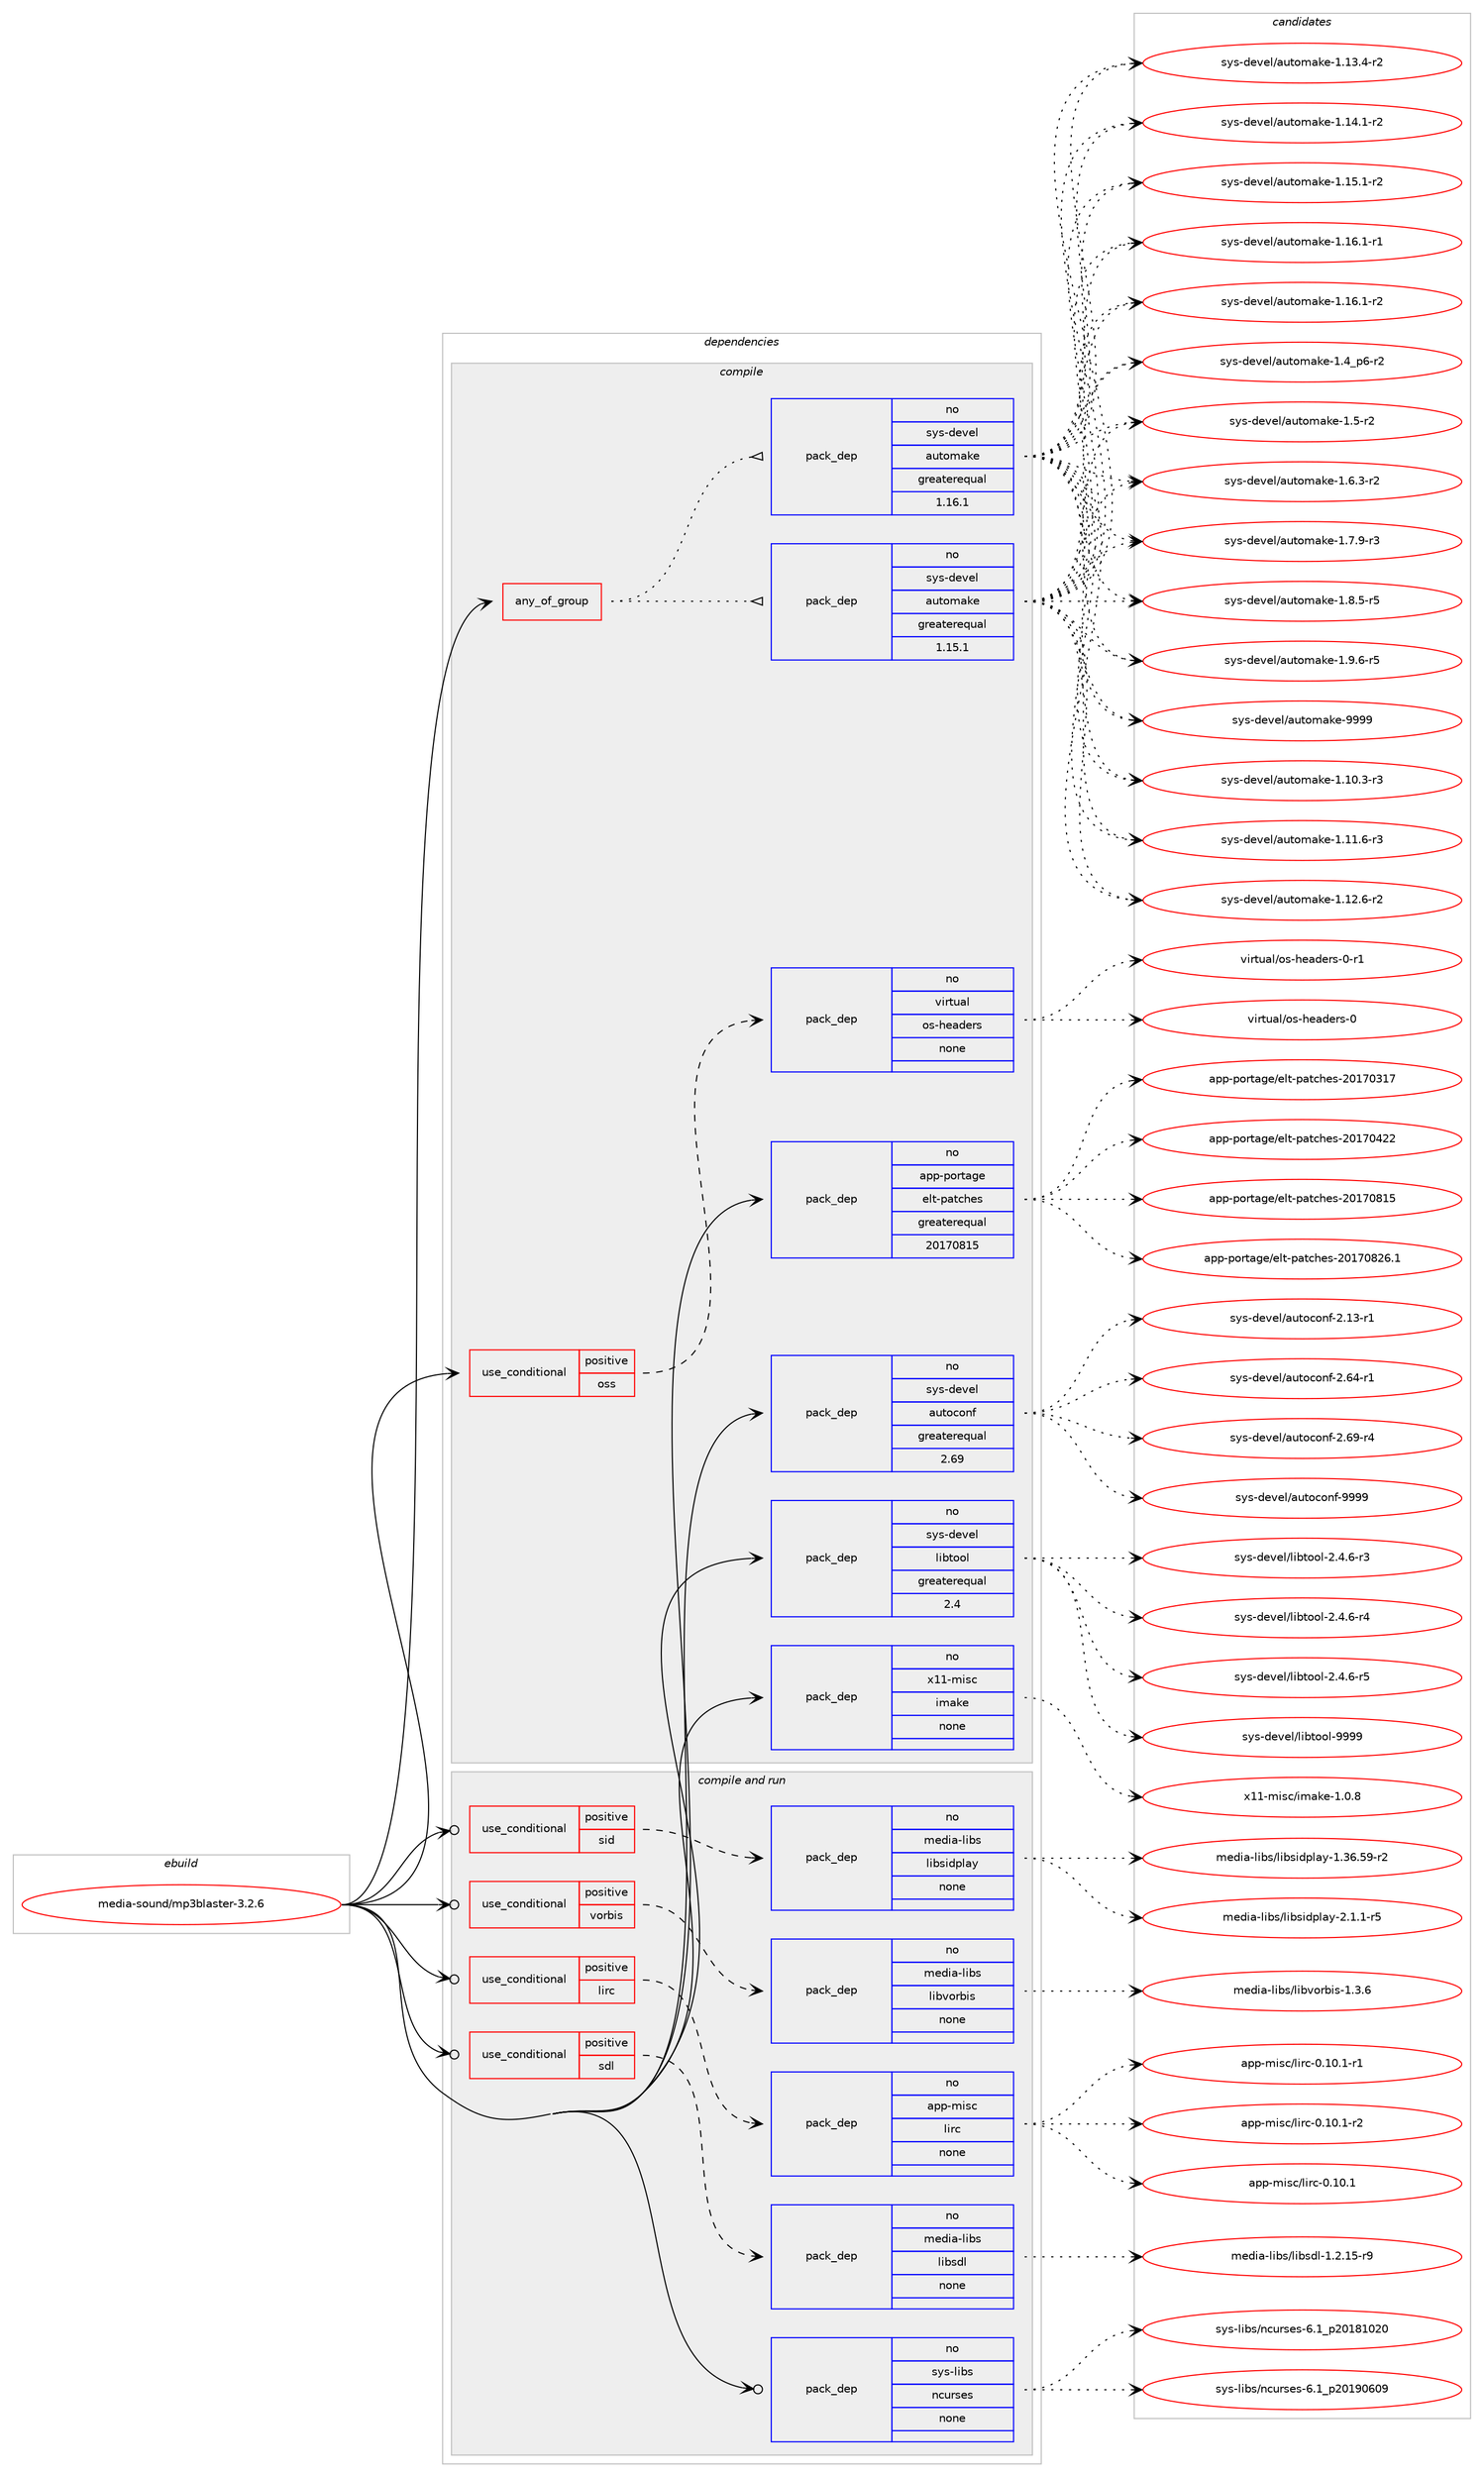 digraph prolog {

# *************
# Graph options
# *************

newrank=true;
concentrate=true;
compound=true;
graph [rankdir=LR,fontname=Helvetica,fontsize=10,ranksep=1.5];#, ranksep=2.5, nodesep=0.2];
edge  [arrowhead=vee];
node  [fontname=Helvetica,fontsize=10];

# **********
# The ebuild
# **********

subgraph cluster_leftcol {
color=gray;
rank=same;
label=<<i>ebuild</i>>;
id [label="media-sound/mp3blaster-3.2.6", color=red, width=4, href="../media-sound/mp3blaster-3.2.6.svg"];
}

# ****************
# The dependencies
# ****************

subgraph cluster_midcol {
color=gray;
label=<<i>dependencies</i>>;
subgraph cluster_compile {
fillcolor="#eeeeee";
style=filled;
label=<<i>compile</i>>;
subgraph any13541 {
dependency800709 [label=<<TABLE BORDER="0" CELLBORDER="1" CELLSPACING="0" CELLPADDING="4"><TR><TD CELLPADDING="10">any_of_group</TD></TR></TABLE>>, shape=none, color=red];subgraph pack592346 {
dependency800710 [label=<<TABLE BORDER="0" CELLBORDER="1" CELLSPACING="0" CELLPADDING="4" WIDTH="220"><TR><TD ROWSPAN="6" CELLPADDING="30">pack_dep</TD></TR><TR><TD WIDTH="110">no</TD></TR><TR><TD>sys-devel</TD></TR><TR><TD>automake</TD></TR><TR><TD>greaterequal</TD></TR><TR><TD>1.16.1</TD></TR></TABLE>>, shape=none, color=blue];
}
dependency800709:e -> dependency800710:w [weight=20,style="dotted",arrowhead="oinv"];
subgraph pack592347 {
dependency800711 [label=<<TABLE BORDER="0" CELLBORDER="1" CELLSPACING="0" CELLPADDING="4" WIDTH="220"><TR><TD ROWSPAN="6" CELLPADDING="30">pack_dep</TD></TR><TR><TD WIDTH="110">no</TD></TR><TR><TD>sys-devel</TD></TR><TR><TD>automake</TD></TR><TR><TD>greaterequal</TD></TR><TR><TD>1.15.1</TD></TR></TABLE>>, shape=none, color=blue];
}
dependency800709:e -> dependency800711:w [weight=20,style="dotted",arrowhead="oinv"];
}
id:e -> dependency800709:w [weight=20,style="solid",arrowhead="vee"];
subgraph cond194374 {
dependency800712 [label=<<TABLE BORDER="0" CELLBORDER="1" CELLSPACING="0" CELLPADDING="4"><TR><TD ROWSPAN="3" CELLPADDING="10">use_conditional</TD></TR><TR><TD>positive</TD></TR><TR><TD>oss</TD></TR></TABLE>>, shape=none, color=red];
subgraph pack592348 {
dependency800713 [label=<<TABLE BORDER="0" CELLBORDER="1" CELLSPACING="0" CELLPADDING="4" WIDTH="220"><TR><TD ROWSPAN="6" CELLPADDING="30">pack_dep</TD></TR><TR><TD WIDTH="110">no</TD></TR><TR><TD>virtual</TD></TR><TR><TD>os-headers</TD></TR><TR><TD>none</TD></TR><TR><TD></TD></TR></TABLE>>, shape=none, color=blue];
}
dependency800712:e -> dependency800713:w [weight=20,style="dashed",arrowhead="vee"];
}
id:e -> dependency800712:w [weight=20,style="solid",arrowhead="vee"];
subgraph pack592349 {
dependency800714 [label=<<TABLE BORDER="0" CELLBORDER="1" CELLSPACING="0" CELLPADDING="4" WIDTH="220"><TR><TD ROWSPAN="6" CELLPADDING="30">pack_dep</TD></TR><TR><TD WIDTH="110">no</TD></TR><TR><TD>app-portage</TD></TR><TR><TD>elt-patches</TD></TR><TR><TD>greaterequal</TD></TR><TR><TD>20170815</TD></TR></TABLE>>, shape=none, color=blue];
}
id:e -> dependency800714:w [weight=20,style="solid",arrowhead="vee"];
subgraph pack592350 {
dependency800715 [label=<<TABLE BORDER="0" CELLBORDER="1" CELLSPACING="0" CELLPADDING="4" WIDTH="220"><TR><TD ROWSPAN="6" CELLPADDING="30">pack_dep</TD></TR><TR><TD WIDTH="110">no</TD></TR><TR><TD>sys-devel</TD></TR><TR><TD>autoconf</TD></TR><TR><TD>greaterequal</TD></TR><TR><TD>2.69</TD></TR></TABLE>>, shape=none, color=blue];
}
id:e -> dependency800715:w [weight=20,style="solid",arrowhead="vee"];
subgraph pack592351 {
dependency800716 [label=<<TABLE BORDER="0" CELLBORDER="1" CELLSPACING="0" CELLPADDING="4" WIDTH="220"><TR><TD ROWSPAN="6" CELLPADDING="30">pack_dep</TD></TR><TR><TD WIDTH="110">no</TD></TR><TR><TD>sys-devel</TD></TR><TR><TD>libtool</TD></TR><TR><TD>greaterequal</TD></TR><TR><TD>2.4</TD></TR></TABLE>>, shape=none, color=blue];
}
id:e -> dependency800716:w [weight=20,style="solid",arrowhead="vee"];
subgraph pack592352 {
dependency800717 [label=<<TABLE BORDER="0" CELLBORDER="1" CELLSPACING="0" CELLPADDING="4" WIDTH="220"><TR><TD ROWSPAN="6" CELLPADDING="30">pack_dep</TD></TR><TR><TD WIDTH="110">no</TD></TR><TR><TD>x11-misc</TD></TR><TR><TD>imake</TD></TR><TR><TD>none</TD></TR><TR><TD></TD></TR></TABLE>>, shape=none, color=blue];
}
id:e -> dependency800717:w [weight=20,style="solid",arrowhead="vee"];
}
subgraph cluster_compileandrun {
fillcolor="#eeeeee";
style=filled;
label=<<i>compile and run</i>>;
subgraph cond194375 {
dependency800718 [label=<<TABLE BORDER="0" CELLBORDER="1" CELLSPACING="0" CELLPADDING="4"><TR><TD ROWSPAN="3" CELLPADDING="10">use_conditional</TD></TR><TR><TD>positive</TD></TR><TR><TD>lirc</TD></TR></TABLE>>, shape=none, color=red];
subgraph pack592353 {
dependency800719 [label=<<TABLE BORDER="0" CELLBORDER="1" CELLSPACING="0" CELLPADDING="4" WIDTH="220"><TR><TD ROWSPAN="6" CELLPADDING="30">pack_dep</TD></TR><TR><TD WIDTH="110">no</TD></TR><TR><TD>app-misc</TD></TR><TR><TD>lirc</TD></TR><TR><TD>none</TD></TR><TR><TD></TD></TR></TABLE>>, shape=none, color=blue];
}
dependency800718:e -> dependency800719:w [weight=20,style="dashed",arrowhead="vee"];
}
id:e -> dependency800718:w [weight=20,style="solid",arrowhead="odotvee"];
subgraph cond194376 {
dependency800720 [label=<<TABLE BORDER="0" CELLBORDER="1" CELLSPACING="0" CELLPADDING="4"><TR><TD ROWSPAN="3" CELLPADDING="10">use_conditional</TD></TR><TR><TD>positive</TD></TR><TR><TD>sdl</TD></TR></TABLE>>, shape=none, color=red];
subgraph pack592354 {
dependency800721 [label=<<TABLE BORDER="0" CELLBORDER="1" CELLSPACING="0" CELLPADDING="4" WIDTH="220"><TR><TD ROWSPAN="6" CELLPADDING="30">pack_dep</TD></TR><TR><TD WIDTH="110">no</TD></TR><TR><TD>media-libs</TD></TR><TR><TD>libsdl</TD></TR><TR><TD>none</TD></TR><TR><TD></TD></TR></TABLE>>, shape=none, color=blue];
}
dependency800720:e -> dependency800721:w [weight=20,style="dashed",arrowhead="vee"];
}
id:e -> dependency800720:w [weight=20,style="solid",arrowhead="odotvee"];
subgraph cond194377 {
dependency800722 [label=<<TABLE BORDER="0" CELLBORDER="1" CELLSPACING="0" CELLPADDING="4"><TR><TD ROWSPAN="3" CELLPADDING="10">use_conditional</TD></TR><TR><TD>positive</TD></TR><TR><TD>sid</TD></TR></TABLE>>, shape=none, color=red];
subgraph pack592355 {
dependency800723 [label=<<TABLE BORDER="0" CELLBORDER="1" CELLSPACING="0" CELLPADDING="4" WIDTH="220"><TR><TD ROWSPAN="6" CELLPADDING="30">pack_dep</TD></TR><TR><TD WIDTH="110">no</TD></TR><TR><TD>media-libs</TD></TR><TR><TD>libsidplay</TD></TR><TR><TD>none</TD></TR><TR><TD></TD></TR></TABLE>>, shape=none, color=blue];
}
dependency800722:e -> dependency800723:w [weight=20,style="dashed",arrowhead="vee"];
}
id:e -> dependency800722:w [weight=20,style="solid",arrowhead="odotvee"];
subgraph cond194378 {
dependency800724 [label=<<TABLE BORDER="0" CELLBORDER="1" CELLSPACING="0" CELLPADDING="4"><TR><TD ROWSPAN="3" CELLPADDING="10">use_conditional</TD></TR><TR><TD>positive</TD></TR><TR><TD>vorbis</TD></TR></TABLE>>, shape=none, color=red];
subgraph pack592356 {
dependency800725 [label=<<TABLE BORDER="0" CELLBORDER="1" CELLSPACING="0" CELLPADDING="4" WIDTH="220"><TR><TD ROWSPAN="6" CELLPADDING="30">pack_dep</TD></TR><TR><TD WIDTH="110">no</TD></TR><TR><TD>media-libs</TD></TR><TR><TD>libvorbis</TD></TR><TR><TD>none</TD></TR><TR><TD></TD></TR></TABLE>>, shape=none, color=blue];
}
dependency800724:e -> dependency800725:w [weight=20,style="dashed",arrowhead="vee"];
}
id:e -> dependency800724:w [weight=20,style="solid",arrowhead="odotvee"];
subgraph pack592357 {
dependency800726 [label=<<TABLE BORDER="0" CELLBORDER="1" CELLSPACING="0" CELLPADDING="4" WIDTH="220"><TR><TD ROWSPAN="6" CELLPADDING="30">pack_dep</TD></TR><TR><TD WIDTH="110">no</TD></TR><TR><TD>sys-libs</TD></TR><TR><TD>ncurses</TD></TR><TR><TD>none</TD></TR><TR><TD></TD></TR></TABLE>>, shape=none, color=blue];
}
id:e -> dependency800726:w [weight=20,style="solid",arrowhead="odotvee"];
}
subgraph cluster_run {
fillcolor="#eeeeee";
style=filled;
label=<<i>run</i>>;
}
}

# **************
# The candidates
# **************

subgraph cluster_choices {
rank=same;
color=gray;
label=<<i>candidates</i>>;

subgraph choice592346 {
color=black;
nodesep=1;
choice11512111545100101118101108479711711611110997107101454946494846514511451 [label="sys-devel/automake-1.10.3-r3", color=red, width=4,href="../sys-devel/automake-1.10.3-r3.svg"];
choice11512111545100101118101108479711711611110997107101454946494946544511451 [label="sys-devel/automake-1.11.6-r3", color=red, width=4,href="../sys-devel/automake-1.11.6-r3.svg"];
choice11512111545100101118101108479711711611110997107101454946495046544511450 [label="sys-devel/automake-1.12.6-r2", color=red, width=4,href="../sys-devel/automake-1.12.6-r2.svg"];
choice11512111545100101118101108479711711611110997107101454946495146524511450 [label="sys-devel/automake-1.13.4-r2", color=red, width=4,href="../sys-devel/automake-1.13.4-r2.svg"];
choice11512111545100101118101108479711711611110997107101454946495246494511450 [label="sys-devel/automake-1.14.1-r2", color=red, width=4,href="../sys-devel/automake-1.14.1-r2.svg"];
choice11512111545100101118101108479711711611110997107101454946495346494511450 [label="sys-devel/automake-1.15.1-r2", color=red, width=4,href="../sys-devel/automake-1.15.1-r2.svg"];
choice11512111545100101118101108479711711611110997107101454946495446494511449 [label="sys-devel/automake-1.16.1-r1", color=red, width=4,href="../sys-devel/automake-1.16.1-r1.svg"];
choice11512111545100101118101108479711711611110997107101454946495446494511450 [label="sys-devel/automake-1.16.1-r2", color=red, width=4,href="../sys-devel/automake-1.16.1-r2.svg"];
choice115121115451001011181011084797117116111109971071014549465295112544511450 [label="sys-devel/automake-1.4_p6-r2", color=red, width=4,href="../sys-devel/automake-1.4_p6-r2.svg"];
choice11512111545100101118101108479711711611110997107101454946534511450 [label="sys-devel/automake-1.5-r2", color=red, width=4,href="../sys-devel/automake-1.5-r2.svg"];
choice115121115451001011181011084797117116111109971071014549465446514511450 [label="sys-devel/automake-1.6.3-r2", color=red, width=4,href="../sys-devel/automake-1.6.3-r2.svg"];
choice115121115451001011181011084797117116111109971071014549465546574511451 [label="sys-devel/automake-1.7.9-r3", color=red, width=4,href="../sys-devel/automake-1.7.9-r3.svg"];
choice115121115451001011181011084797117116111109971071014549465646534511453 [label="sys-devel/automake-1.8.5-r5", color=red, width=4,href="../sys-devel/automake-1.8.5-r5.svg"];
choice115121115451001011181011084797117116111109971071014549465746544511453 [label="sys-devel/automake-1.9.6-r5", color=red, width=4,href="../sys-devel/automake-1.9.6-r5.svg"];
choice115121115451001011181011084797117116111109971071014557575757 [label="sys-devel/automake-9999", color=red, width=4,href="../sys-devel/automake-9999.svg"];
dependency800710:e -> choice11512111545100101118101108479711711611110997107101454946494846514511451:w [style=dotted,weight="100"];
dependency800710:e -> choice11512111545100101118101108479711711611110997107101454946494946544511451:w [style=dotted,weight="100"];
dependency800710:e -> choice11512111545100101118101108479711711611110997107101454946495046544511450:w [style=dotted,weight="100"];
dependency800710:e -> choice11512111545100101118101108479711711611110997107101454946495146524511450:w [style=dotted,weight="100"];
dependency800710:e -> choice11512111545100101118101108479711711611110997107101454946495246494511450:w [style=dotted,weight="100"];
dependency800710:e -> choice11512111545100101118101108479711711611110997107101454946495346494511450:w [style=dotted,weight="100"];
dependency800710:e -> choice11512111545100101118101108479711711611110997107101454946495446494511449:w [style=dotted,weight="100"];
dependency800710:e -> choice11512111545100101118101108479711711611110997107101454946495446494511450:w [style=dotted,weight="100"];
dependency800710:e -> choice115121115451001011181011084797117116111109971071014549465295112544511450:w [style=dotted,weight="100"];
dependency800710:e -> choice11512111545100101118101108479711711611110997107101454946534511450:w [style=dotted,weight="100"];
dependency800710:e -> choice115121115451001011181011084797117116111109971071014549465446514511450:w [style=dotted,weight="100"];
dependency800710:e -> choice115121115451001011181011084797117116111109971071014549465546574511451:w [style=dotted,weight="100"];
dependency800710:e -> choice115121115451001011181011084797117116111109971071014549465646534511453:w [style=dotted,weight="100"];
dependency800710:e -> choice115121115451001011181011084797117116111109971071014549465746544511453:w [style=dotted,weight="100"];
dependency800710:e -> choice115121115451001011181011084797117116111109971071014557575757:w [style=dotted,weight="100"];
}
subgraph choice592347 {
color=black;
nodesep=1;
choice11512111545100101118101108479711711611110997107101454946494846514511451 [label="sys-devel/automake-1.10.3-r3", color=red, width=4,href="../sys-devel/automake-1.10.3-r3.svg"];
choice11512111545100101118101108479711711611110997107101454946494946544511451 [label="sys-devel/automake-1.11.6-r3", color=red, width=4,href="../sys-devel/automake-1.11.6-r3.svg"];
choice11512111545100101118101108479711711611110997107101454946495046544511450 [label="sys-devel/automake-1.12.6-r2", color=red, width=4,href="../sys-devel/automake-1.12.6-r2.svg"];
choice11512111545100101118101108479711711611110997107101454946495146524511450 [label="sys-devel/automake-1.13.4-r2", color=red, width=4,href="../sys-devel/automake-1.13.4-r2.svg"];
choice11512111545100101118101108479711711611110997107101454946495246494511450 [label="sys-devel/automake-1.14.1-r2", color=red, width=4,href="../sys-devel/automake-1.14.1-r2.svg"];
choice11512111545100101118101108479711711611110997107101454946495346494511450 [label="sys-devel/automake-1.15.1-r2", color=red, width=4,href="../sys-devel/automake-1.15.1-r2.svg"];
choice11512111545100101118101108479711711611110997107101454946495446494511449 [label="sys-devel/automake-1.16.1-r1", color=red, width=4,href="../sys-devel/automake-1.16.1-r1.svg"];
choice11512111545100101118101108479711711611110997107101454946495446494511450 [label="sys-devel/automake-1.16.1-r2", color=red, width=4,href="../sys-devel/automake-1.16.1-r2.svg"];
choice115121115451001011181011084797117116111109971071014549465295112544511450 [label="sys-devel/automake-1.4_p6-r2", color=red, width=4,href="../sys-devel/automake-1.4_p6-r2.svg"];
choice11512111545100101118101108479711711611110997107101454946534511450 [label="sys-devel/automake-1.5-r2", color=red, width=4,href="../sys-devel/automake-1.5-r2.svg"];
choice115121115451001011181011084797117116111109971071014549465446514511450 [label="sys-devel/automake-1.6.3-r2", color=red, width=4,href="../sys-devel/automake-1.6.3-r2.svg"];
choice115121115451001011181011084797117116111109971071014549465546574511451 [label="sys-devel/automake-1.7.9-r3", color=red, width=4,href="../sys-devel/automake-1.7.9-r3.svg"];
choice115121115451001011181011084797117116111109971071014549465646534511453 [label="sys-devel/automake-1.8.5-r5", color=red, width=4,href="../sys-devel/automake-1.8.5-r5.svg"];
choice115121115451001011181011084797117116111109971071014549465746544511453 [label="sys-devel/automake-1.9.6-r5", color=red, width=4,href="../sys-devel/automake-1.9.6-r5.svg"];
choice115121115451001011181011084797117116111109971071014557575757 [label="sys-devel/automake-9999", color=red, width=4,href="../sys-devel/automake-9999.svg"];
dependency800711:e -> choice11512111545100101118101108479711711611110997107101454946494846514511451:w [style=dotted,weight="100"];
dependency800711:e -> choice11512111545100101118101108479711711611110997107101454946494946544511451:w [style=dotted,weight="100"];
dependency800711:e -> choice11512111545100101118101108479711711611110997107101454946495046544511450:w [style=dotted,weight="100"];
dependency800711:e -> choice11512111545100101118101108479711711611110997107101454946495146524511450:w [style=dotted,weight="100"];
dependency800711:e -> choice11512111545100101118101108479711711611110997107101454946495246494511450:w [style=dotted,weight="100"];
dependency800711:e -> choice11512111545100101118101108479711711611110997107101454946495346494511450:w [style=dotted,weight="100"];
dependency800711:e -> choice11512111545100101118101108479711711611110997107101454946495446494511449:w [style=dotted,weight="100"];
dependency800711:e -> choice11512111545100101118101108479711711611110997107101454946495446494511450:w [style=dotted,weight="100"];
dependency800711:e -> choice115121115451001011181011084797117116111109971071014549465295112544511450:w [style=dotted,weight="100"];
dependency800711:e -> choice11512111545100101118101108479711711611110997107101454946534511450:w [style=dotted,weight="100"];
dependency800711:e -> choice115121115451001011181011084797117116111109971071014549465446514511450:w [style=dotted,weight="100"];
dependency800711:e -> choice115121115451001011181011084797117116111109971071014549465546574511451:w [style=dotted,weight="100"];
dependency800711:e -> choice115121115451001011181011084797117116111109971071014549465646534511453:w [style=dotted,weight="100"];
dependency800711:e -> choice115121115451001011181011084797117116111109971071014549465746544511453:w [style=dotted,weight="100"];
dependency800711:e -> choice115121115451001011181011084797117116111109971071014557575757:w [style=dotted,weight="100"];
}
subgraph choice592348 {
color=black;
nodesep=1;
choice118105114116117971084711111545104101971001011141154548 [label="virtual/os-headers-0", color=red, width=4,href="../virtual/os-headers-0.svg"];
choice1181051141161179710847111115451041019710010111411545484511449 [label="virtual/os-headers-0-r1", color=red, width=4,href="../virtual/os-headers-0-r1.svg"];
dependency800713:e -> choice118105114116117971084711111545104101971001011141154548:w [style=dotted,weight="100"];
dependency800713:e -> choice1181051141161179710847111115451041019710010111411545484511449:w [style=dotted,weight="100"];
}
subgraph choice592349 {
color=black;
nodesep=1;
choice97112112451121111141169710310147101108116451129711699104101115455048495548514955 [label="app-portage/elt-patches-20170317", color=red, width=4,href="../app-portage/elt-patches-20170317.svg"];
choice97112112451121111141169710310147101108116451129711699104101115455048495548525050 [label="app-portage/elt-patches-20170422", color=red, width=4,href="../app-portage/elt-patches-20170422.svg"];
choice97112112451121111141169710310147101108116451129711699104101115455048495548564953 [label="app-portage/elt-patches-20170815", color=red, width=4,href="../app-portage/elt-patches-20170815.svg"];
choice971121124511211111411697103101471011081164511297116991041011154550484955485650544649 [label="app-portage/elt-patches-20170826.1", color=red, width=4,href="../app-portage/elt-patches-20170826.1.svg"];
dependency800714:e -> choice97112112451121111141169710310147101108116451129711699104101115455048495548514955:w [style=dotted,weight="100"];
dependency800714:e -> choice97112112451121111141169710310147101108116451129711699104101115455048495548525050:w [style=dotted,weight="100"];
dependency800714:e -> choice97112112451121111141169710310147101108116451129711699104101115455048495548564953:w [style=dotted,weight="100"];
dependency800714:e -> choice971121124511211111411697103101471011081164511297116991041011154550484955485650544649:w [style=dotted,weight="100"];
}
subgraph choice592350 {
color=black;
nodesep=1;
choice1151211154510010111810110847971171161119911111010245504649514511449 [label="sys-devel/autoconf-2.13-r1", color=red, width=4,href="../sys-devel/autoconf-2.13-r1.svg"];
choice1151211154510010111810110847971171161119911111010245504654524511449 [label="sys-devel/autoconf-2.64-r1", color=red, width=4,href="../sys-devel/autoconf-2.64-r1.svg"];
choice1151211154510010111810110847971171161119911111010245504654574511452 [label="sys-devel/autoconf-2.69-r4", color=red, width=4,href="../sys-devel/autoconf-2.69-r4.svg"];
choice115121115451001011181011084797117116111991111101024557575757 [label="sys-devel/autoconf-9999", color=red, width=4,href="../sys-devel/autoconf-9999.svg"];
dependency800715:e -> choice1151211154510010111810110847971171161119911111010245504649514511449:w [style=dotted,weight="100"];
dependency800715:e -> choice1151211154510010111810110847971171161119911111010245504654524511449:w [style=dotted,weight="100"];
dependency800715:e -> choice1151211154510010111810110847971171161119911111010245504654574511452:w [style=dotted,weight="100"];
dependency800715:e -> choice115121115451001011181011084797117116111991111101024557575757:w [style=dotted,weight="100"];
}
subgraph choice592351 {
color=black;
nodesep=1;
choice1151211154510010111810110847108105981161111111084550465246544511451 [label="sys-devel/libtool-2.4.6-r3", color=red, width=4,href="../sys-devel/libtool-2.4.6-r3.svg"];
choice1151211154510010111810110847108105981161111111084550465246544511452 [label="sys-devel/libtool-2.4.6-r4", color=red, width=4,href="../sys-devel/libtool-2.4.6-r4.svg"];
choice1151211154510010111810110847108105981161111111084550465246544511453 [label="sys-devel/libtool-2.4.6-r5", color=red, width=4,href="../sys-devel/libtool-2.4.6-r5.svg"];
choice1151211154510010111810110847108105981161111111084557575757 [label="sys-devel/libtool-9999", color=red, width=4,href="../sys-devel/libtool-9999.svg"];
dependency800716:e -> choice1151211154510010111810110847108105981161111111084550465246544511451:w [style=dotted,weight="100"];
dependency800716:e -> choice1151211154510010111810110847108105981161111111084550465246544511452:w [style=dotted,weight="100"];
dependency800716:e -> choice1151211154510010111810110847108105981161111111084550465246544511453:w [style=dotted,weight="100"];
dependency800716:e -> choice1151211154510010111810110847108105981161111111084557575757:w [style=dotted,weight="100"];
}
subgraph choice592352 {
color=black;
nodesep=1;
choice120494945109105115994710510997107101454946484656 [label="x11-misc/imake-1.0.8", color=red, width=4,href="../x11-misc/imake-1.0.8.svg"];
dependency800717:e -> choice120494945109105115994710510997107101454946484656:w [style=dotted,weight="100"];
}
subgraph choice592353 {
color=black;
nodesep=1;
choice971121124510910511599471081051149945484649484649 [label="app-misc/lirc-0.10.1", color=red, width=4,href="../app-misc/lirc-0.10.1.svg"];
choice9711211245109105115994710810511499454846494846494511449 [label="app-misc/lirc-0.10.1-r1", color=red, width=4,href="../app-misc/lirc-0.10.1-r1.svg"];
choice9711211245109105115994710810511499454846494846494511450 [label="app-misc/lirc-0.10.1-r2", color=red, width=4,href="../app-misc/lirc-0.10.1-r2.svg"];
dependency800719:e -> choice971121124510910511599471081051149945484649484649:w [style=dotted,weight="100"];
dependency800719:e -> choice9711211245109105115994710810511499454846494846494511449:w [style=dotted,weight="100"];
dependency800719:e -> choice9711211245109105115994710810511499454846494846494511450:w [style=dotted,weight="100"];
}
subgraph choice592354 {
color=black;
nodesep=1;
choice1091011001059745108105981154710810598115100108454946504649534511457 [label="media-libs/libsdl-1.2.15-r9", color=red, width=4,href="../media-libs/libsdl-1.2.15-r9.svg"];
dependency800721:e -> choice1091011001059745108105981154710810598115100108454946504649534511457:w [style=dotted,weight="100"];
}
subgraph choice592355 {
color=black;
nodesep=1;
choice10910110010597451081059811547108105981151051001121089712145494651544653574511450 [label="media-libs/libsidplay-1.36.59-r2", color=red, width=4,href="../media-libs/libsidplay-1.36.59-r2.svg"];
choice1091011001059745108105981154710810598115105100112108971214550464946494511453 [label="media-libs/libsidplay-2.1.1-r5", color=red, width=4,href="../media-libs/libsidplay-2.1.1-r5.svg"];
dependency800723:e -> choice10910110010597451081059811547108105981151051001121089712145494651544653574511450:w [style=dotted,weight="100"];
dependency800723:e -> choice1091011001059745108105981154710810598115105100112108971214550464946494511453:w [style=dotted,weight="100"];
}
subgraph choice592356 {
color=black;
nodesep=1;
choice109101100105974510810598115471081059811811111498105115454946514654 [label="media-libs/libvorbis-1.3.6", color=red, width=4,href="../media-libs/libvorbis-1.3.6.svg"];
dependency800725:e -> choice109101100105974510810598115471081059811811111498105115454946514654:w [style=dotted,weight="100"];
}
subgraph choice592357 {
color=black;
nodesep=1;
choice1151211154510810598115471109911711411510111545544649951125048495649485048 [label="sys-libs/ncurses-6.1_p20181020", color=red, width=4,href="../sys-libs/ncurses-6.1_p20181020.svg"];
choice1151211154510810598115471109911711411510111545544649951125048495748544857 [label="sys-libs/ncurses-6.1_p20190609", color=red, width=4,href="../sys-libs/ncurses-6.1_p20190609.svg"];
dependency800726:e -> choice1151211154510810598115471109911711411510111545544649951125048495649485048:w [style=dotted,weight="100"];
dependency800726:e -> choice1151211154510810598115471109911711411510111545544649951125048495748544857:w [style=dotted,weight="100"];
}
}

}
